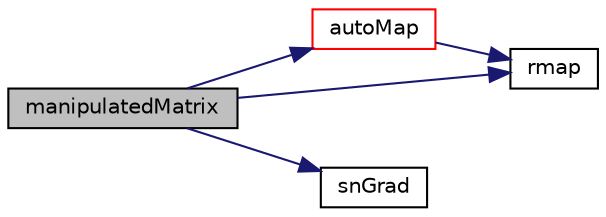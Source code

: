 digraph "manipulatedMatrix"
{
  bgcolor="transparent";
  edge [fontname="Helvetica",fontsize="10",labelfontname="Helvetica",labelfontsize="10"];
  node [fontname="Helvetica",fontsize="10",shape=record];
  rankdir="LR";
  Node1857 [label="manipulatedMatrix",height=0.2,width=0.4,color="black", fillcolor="grey75", style="filled", fontcolor="black"];
  Node1857 -> Node1858 [color="midnightblue",fontsize="10",style="solid",fontname="Helvetica"];
  Node1858 [label="autoMap",height=0.2,width=0.4,color="red",URL="$a23169.html#a0ab0c43ce90d756c88dd81e3d0a9eef5",tooltip="Map (and resize as needed) from self given a mapping object. "];
  Node1858 -> Node1916 [color="midnightblue",fontsize="10",style="solid",fontname="Helvetica"];
  Node1916 [label="rmap",height=0.2,width=0.4,color="black",URL="$a23169.html#abe233fd0f00c5f2012c2a8f57f20f5cb",tooltip="Reverse map the given fvPatchField onto this fvPatchField. "];
  Node1857 -> Node1916 [color="midnightblue",fontsize="10",style="solid",fontname="Helvetica"];
  Node1857 -> Node1917 [color="midnightblue",fontsize="10",style="solid",fontname="Helvetica"];
  Node1917 [label="snGrad",height=0.2,width=0.4,color="black",URL="$a23169.html#a4e21804a54c15c57d187b21feff6f267",tooltip="Return patch-normal gradient. "];
}
